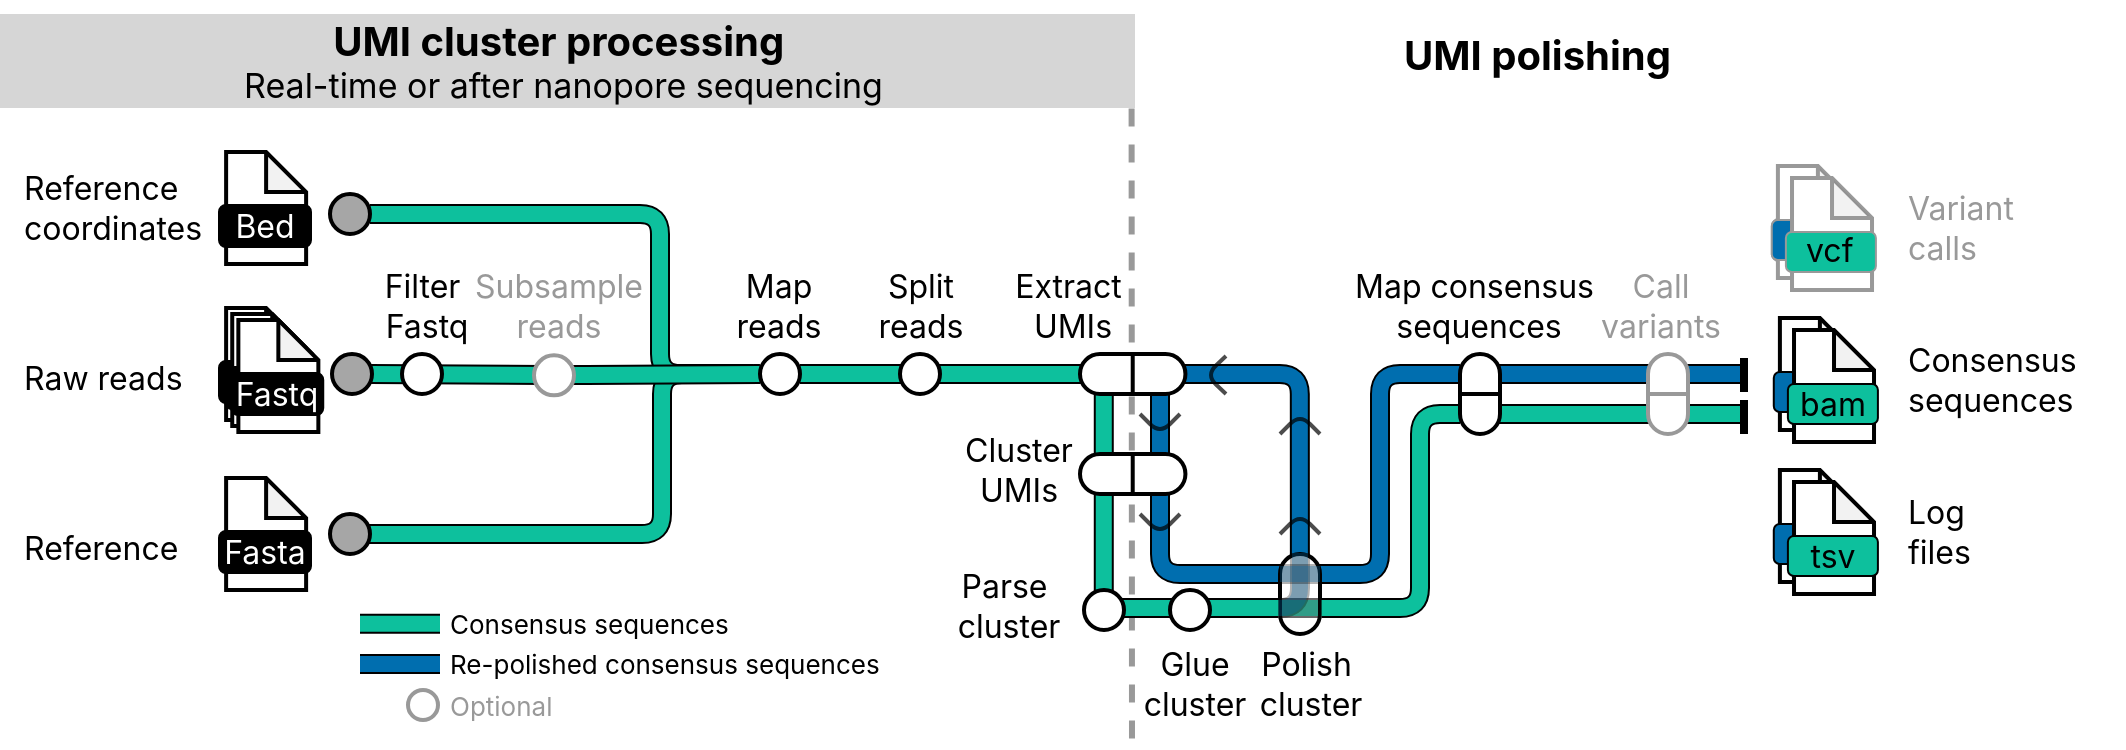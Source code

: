 <mxfile version="28.2.7">
  <diagram name="Seite-1" id="3bF9rq2xx_g0gthPHJ9G">
    <mxGraphModel dx="1100" dy="527" grid="1" gridSize="10" guides="1" tooltips="1" connect="1" arrows="1" fold="1" page="1" pageScale="1" pageWidth="1169" pageHeight="827" math="0" shadow="0">
      <root>
        <mxCell id="0" />
        <mxCell id="1" parent="0" />
        <mxCell id="n7PtKCFFsoCD1RpOH3wQ-1" value="" style="group;fontStyle=0;rounded=0;" parent="1" vertex="1" connectable="0">
          <mxGeometry x="70" y="147.5" width="567.5" height="52.5" as="geometry" />
        </mxCell>
        <mxCell id="Rd3KW8EyjoE05cJ4AEKy-13" value="" style="rounded=1;whiteSpace=wrap;html=1;fillColor=#999999;strokeColor=none;opacity=40;fontStyle=0;arcSize=0;" parent="n7PtKCFFsoCD1RpOH3wQ-1" vertex="1">
          <mxGeometry y="2.5" width="567.5" height="47" as="geometry" />
        </mxCell>
        <mxCell id="2pm-f7Pg-tqy8rKEGzNo-13" value="" style="endArrow=none;dashed=1;html=1;strokeWidth=3;rounded=1;strokeColor=#999999;exitX=0.997;exitY=1.005;exitDx=0;exitDy=0;entryX=0;entryY=0;entryDx=0;entryDy=0;curved=0;fontStyle=0;exitPerimeter=0;" parent="1" source="Rd3KW8EyjoE05cJ4AEKy-13" edge="1">
          <mxGeometry width="50" height="50" relative="1" as="geometry">
            <mxPoint x="636" y="150" as="sourcePoint" />
            <mxPoint x="636" y="514" as="targetPoint" />
          </mxGeometry>
        </mxCell>
        <mxCell id="n7PtKCFFsoCD1RpOH3wQ-37" value="" style="shape=filledEdge;curved=0;rounded=1;fixDash=1;endArrow=none;strokeWidth=10;fillColor=#0DC09D;edgeStyle=orthogonalEdgeStyle;html=1;jumpSize=6;entryX=0;entryY=0.5;entryDx=0;entryDy=0;fontStyle=0;exitX=0.925;exitY=0.499;exitDx=0;exitDy=0;exitPerimeter=0;" parent="1" source="Sd8h4VzTOoxkD8U8rxWp-44" edge="1">
          <mxGeometry width="60" height="40" relative="1" as="geometry">
            <mxPoint x="255.5" y="410.004" as="sourcePoint" />
            <mxPoint x="446.5" y="330.004" as="targetPoint" />
            <Array as="points">
              <mxPoint x="401" y="410" />
              <mxPoint x="401" y="330" />
            </Array>
          </mxGeometry>
        </mxCell>
        <mxCell id="tICcSIBkglp0ECDKhNff-28" value="" style="shape=filledEdge;curved=0;rounded=1;fixDash=1;endArrow=none;strokeWidth=10;fillColor=#0DC09D;edgeStyle=orthogonalEdgeStyle;html=1;strokeColor=default;align=center;verticalAlign=middle;fontFamily=Helvetica;fontSize=11;fontColor=default;labelBackgroundColor=default;jumpSize=6;fontStyle=0;" parent="1" edge="1">
          <mxGeometry width="60" height="40" relative="1" as="geometry">
            <mxPoint x="892" y="350" as="sourcePoint" />
            <mxPoint x="942" y="350" as="targetPoint" />
          </mxGeometry>
        </mxCell>
        <mxCell id="2pm-f7Pg-tqy8rKEGzNo-18" value="" style="shape=filledEdge;curved=0;rounded=1;fixDash=1;endArrow=none;strokeWidth=10;fillColor=#0DC09D;edgeStyle=orthogonalEdgeStyle;html=1;strokeColor=default;align=center;verticalAlign=middle;fontFamily=Helvetica;fontSize=11;fontColor=default;labelBackgroundColor=default;jumpSize=6;fontStyle=0;" parent="1" edge="1">
          <mxGeometry width="60" height="40" relative="1" as="geometry">
            <mxPoint x="802" y="350" as="sourcePoint" />
            <mxPoint x="897" y="350" as="targetPoint" />
          </mxGeometry>
        </mxCell>
        <mxCell id="Rd3KW8EyjoE05cJ4AEKy-6" value="" style="shape=filledEdge;curved=0;rounded=1;fixDash=1;endArrow=none;strokeWidth=10;fillColor=#006eaf;edgeStyle=orthogonalEdgeStyle;html=1;strokeColor=default;align=center;verticalAlign=middle;fontFamily=Helvetica;fontSize=11;fontColor=default;labelBackgroundColor=default;jumpSize=6;fontStyle=0;" parent="1" edge="1">
          <mxGeometry width="60" height="40" relative="1" as="geometry">
            <mxPoint x="892" y="330" as="sourcePoint" />
            <mxPoint x="942" y="330" as="targetPoint" />
          </mxGeometry>
        </mxCell>
        <mxCell id="Rd3KW8EyjoE05cJ4AEKy-7" value="" style="shape=filledEdge;curved=0;rounded=1;fixDash=1;endArrow=none;strokeWidth=10;fillColor=#006eaf;edgeStyle=orthogonalEdgeStyle;html=1;strokeColor=default;align=center;verticalAlign=middle;fontFamily=Helvetica;fontSize=11;fontColor=default;labelBackgroundColor=default;jumpSize=6;fontStyle=0;" parent="1" edge="1">
          <mxGeometry width="60" height="40" relative="1" as="geometry">
            <mxPoint x="802" y="330" as="sourcePoint" />
            <mxPoint x="897" y="330" as="targetPoint" />
            <Array as="points">
              <mxPoint x="852" y="330" />
              <mxPoint x="852" y="330" />
            </Array>
          </mxGeometry>
        </mxCell>
        <mxCell id="Sd8h4VzTOoxkD8U8rxWp-176" value="" style="endArrow=none;html=1;rounded=1;strokeWidth=4;fontFamily=Inter;fontStyle=0;" parent="1" edge="1">
          <mxGeometry width="50" height="50" relative="1" as="geometry">
            <mxPoint x="942" y="322" as="sourcePoint" />
            <mxPoint x="942" y="339" as="targetPoint" />
          </mxGeometry>
        </mxCell>
        <mxCell id="tICcSIBkglp0ECDKhNff-22" value="" style="shape=filledEdge;curved=0;rounded=1;fixDash=1;endArrow=none;strokeWidth=10;fillColor=#006eaf;edgeStyle=orthogonalEdgeStyle;html=1;strokeColor=default;align=center;verticalAlign=middle;fontFamily=Helvetica;fontSize=11;fontColor=default;labelBackgroundColor=default;jumpSize=6;exitX=0.497;exitY=0.041;exitDx=0;exitDy=0;exitPerimeter=0;fontStyle=0;" parent="1" source="Sd8h4VzTOoxkD8U8rxWp-162" edge="1">
          <mxGeometry width="60" height="40" relative="1" as="geometry">
            <mxPoint x="660" y="440" as="sourcePoint" />
            <mxPoint x="660" y="330" as="targetPoint" />
            <Array as="points">
              <mxPoint x="720" y="330" />
            </Array>
          </mxGeometry>
        </mxCell>
        <mxCell id="tICcSIBkglp0ECDKhNff-26" value="" style="shape=filledEdge;curved=0;rounded=1;fixDash=1;endArrow=none;strokeWidth=10;fillColor=#006eaf;edgeStyle=orthogonalEdgeStyle;html=1;strokeColor=default;align=center;verticalAlign=middle;fontFamily=Helvetica;fontSize=11;fontColor=default;labelBackgroundColor=default;jumpSize=6;fontStyle=0;" parent="1" source="2pm-f7Pg-tqy8rKEGzNo-8" target="Sd8h4VzTOoxkD8U8rxWp-91" edge="1">
          <mxGeometry width="60" height="40" relative="1" as="geometry">
            <mxPoint x="660" y="390.0" as="sourcePoint" />
            <mxPoint x="800" y="375.0" as="targetPoint" />
            <Array as="points">
              <mxPoint x="650" y="430" />
              <mxPoint x="760" y="430" />
              <mxPoint x="760" y="330" />
            </Array>
          </mxGeometry>
        </mxCell>
        <mxCell id="Sd8h4VzTOoxkD8U8rxWp-162" value="" style="rounded=1;whiteSpace=wrap;html=1;strokeWidth=2;arcSize=50;fontFamily=Inter;fontStyle=0;fillColor=default;" parent="1" vertex="1">
          <mxGeometry x="710" y="420" width="20" height="40" as="geometry" />
        </mxCell>
        <mxCell id="Rd3KW8EyjoE05cJ4AEKy-3" value="" style="shape=filledEdge;curved=0;rounded=1;fixDash=1;endArrow=none;strokeWidth=10;fillColor=#0DC09D;edgeStyle=orthogonalEdgeStyle;html=1;strokeColor=default;align=center;verticalAlign=middle;fontFamily=Helvetica;fontSize=11;fontColor=default;labelBackgroundColor=default;jumpSize=6;opacity=60;fontStyle=0;" parent="1" edge="1">
          <mxGeometry width="60" height="40" relative="1" as="geometry">
            <mxPoint x="711" y="447" as="sourcePoint" />
            <mxPoint x="729" y="447" as="targetPoint" />
          </mxGeometry>
        </mxCell>
        <mxCell id="Rd3KW8EyjoE05cJ4AEKy-2" value="" style="shape=filledEdge;curved=0;rounded=1;fixDash=1;endArrow=none;strokeWidth=10;fillColor=#006eaf;edgeStyle=orthogonalEdgeStyle;html=1;strokeColor=default;align=center;verticalAlign=middle;fontFamily=Helvetica;fontSize=11;fontColor=default;labelBackgroundColor=default;jumpSize=6;entryX=0.499;entryY=-0.013;entryDx=0;entryDy=0;entryPerimeter=0;opacity=30;fontStyle=0;" parent="1" target="Sd8h4VzTOoxkD8U8rxWp-162" edge="1">
          <mxGeometry width="60" height="40" relative="1" as="geometry">
            <mxPoint x="700" y="447" as="sourcePoint" />
            <mxPoint x="804" y="446.92" as="targetPoint" />
            <Array as="points">
              <mxPoint x="720" y="447" />
            </Array>
          </mxGeometry>
        </mxCell>
        <mxCell id="tICcSIBkglp0ECDKhNff-27" value="" style="shape=filledEdge;curved=0;rounded=1;fixDash=1;endArrow=none;strokeWidth=10;fillColor=#0DC09D;edgeStyle=orthogonalEdgeStyle;html=1;strokeColor=default;align=center;verticalAlign=middle;fontFamily=Helvetica;fontSize=11;fontColor=default;labelBackgroundColor=default;jumpSize=6;fontStyle=0;" parent="1" target="Sd8h4VzTOoxkD8U8rxWp-91" edge="1">
          <mxGeometry width="60" height="40" relative="1" as="geometry">
            <mxPoint x="730.8" y="447" as="sourcePoint" />
            <mxPoint x="804" y="392" as="targetPoint" />
            <Array as="points">
              <mxPoint x="780" y="447" />
              <mxPoint x="780" y="350" />
            </Array>
          </mxGeometry>
        </mxCell>
        <mxCell id="LTPmQV1cexDtrz1gQbqc-245" value="" style="shape=filledEdge;curved=0;rounded=1;fixDash=1;endArrow=none;strokeWidth=10;fillColor=#0DC09D;edgeStyle=orthogonalEdgeStyle;html=1;strokeColor=default;align=center;verticalAlign=middle;fontFamily=Helvetica;fontSize=11;fontColor=default;labelBackgroundColor=default;jumpSize=6;fontStyle=0;" parent="1" edge="1">
          <mxGeometry width="60" height="40" relative="1" as="geometry">
            <mxPoint x="619" y="447" as="sourcePoint" />
            <mxPoint x="709.2" y="447" as="targetPoint" />
          </mxGeometry>
        </mxCell>
        <mxCell id="LTPmQV1cexDtrz1gQbqc-231" value="" style="shape=filledEdge;curved=0;rounded=1;fixDash=1;endArrow=none;strokeWidth=10;fillColor=#0DC09D;edgeStyle=orthogonalEdgeStyle;html=1;jumpSize=6;entryX=0;entryY=0.5;entryDx=0;entryDy=0;fontStyle=0;" parent="1" source="Sd8h4VzTOoxkD8U8rxWp-42" edge="1">
          <mxGeometry width="60" height="40" relative="1" as="geometry">
            <mxPoint x="255.0" y="240.0" as="sourcePoint" />
            <mxPoint x="446.0" y="330.0" as="targetPoint" />
            <Array as="points">
              <mxPoint x="400" y="250" />
              <mxPoint x="400" y="330" />
            </Array>
          </mxGeometry>
        </mxCell>
        <mxCell id="2pm-f7Pg-tqy8rKEGzNo-11" value="" style="shape=filledEdge;curved=0;rounded=1;fixDash=1;endArrow=none;strokeWidth=10;fillColor=#0DC09D;edgeStyle=orthogonalEdgeStyle;html=1;strokeColor=default;align=center;verticalAlign=middle;fontFamily=Helvetica;fontSize=11;fontColor=default;labelBackgroundColor=default;jumpSize=6;fontStyle=0;" parent="1" edge="1">
          <mxGeometry width="60" height="40" relative="1" as="geometry">
            <mxPoint x="621.89" y="440" as="sourcePoint" />
            <mxPoint x="621.89" y="390" as="targetPoint" />
          </mxGeometry>
        </mxCell>
        <mxCell id="tICcSIBkglp0ECDKhNff-14" value="" style="shape=filledEdge;curved=0;rounded=1;fixDash=1;endArrow=none;strokeWidth=10;fillColor=#0DC09D;edgeStyle=orthogonalEdgeStyle;html=1;strokeColor=default;align=center;verticalAlign=middle;fontFamily=Helvetica;fontSize=11;fontColor=default;labelBackgroundColor=default;jumpSize=6;exitX=1;exitY=0.5;exitDx=0;exitDy=0;fontStyle=0;" parent="1" source="Sd8h4VzTOoxkD8U8rxWp-32" edge="1">
          <mxGeometry width="60" height="40" relative="1" as="geometry">
            <mxPoint x="540" y="330" as="sourcePoint" />
            <mxPoint x="640" y="330" as="targetPoint" />
          </mxGeometry>
        </mxCell>
        <mxCell id="tICcSIBkglp0ECDKhNff-19" value="" style="shape=filledEdge;curved=0;rounded=1;fixDash=1;endArrow=none;strokeWidth=10;fillColor=#0DC09D;edgeStyle=orthogonalEdgeStyle;html=1;strokeColor=default;align=center;verticalAlign=middle;fontFamily=Helvetica;fontSize=11;fontColor=default;labelBackgroundColor=default;jumpSize=6;fontStyle=0;" parent="1" edge="1">
          <mxGeometry width="60" height="40" relative="1" as="geometry">
            <mxPoint x="621.89" y="380" as="sourcePoint" />
            <mxPoint x="621.89" y="330" as="targetPoint" />
          </mxGeometry>
        </mxCell>
        <mxCell id="tICcSIBkglp0ECDKhNff-23" value="" style="shape=filledEdge;curved=0;rounded=1;fixDash=1;endArrow=none;strokeWidth=10;fillColor=#006eaf;edgeStyle=orthogonalEdgeStyle;html=1;strokeColor=default;align=center;verticalAlign=middle;fontFamily=Helvetica;fontSize=11;fontColor=default;labelBackgroundColor=default;jumpSize=6;fontStyle=0;" parent="1" edge="1">
          <mxGeometry width="60" height="40" relative="1" as="geometry">
            <mxPoint x="650" y="380" as="sourcePoint" />
            <mxPoint x="650" y="330" as="targetPoint" />
          </mxGeometry>
        </mxCell>
        <mxCell id="Sd8h4VzTOoxkD8U8rxWp-30" value="Filter&amp;nbsp;&lt;div style=&quot;font-size: 16px;&quot;&gt;Fastq&lt;/div&gt;" style="text;html=1;align=center;verticalAlign=middle;resizable=0;points=[];autosize=1;strokeColor=none;fillColor=none;fontSize=16;fontFamily=Inter;fontStyle=0;rounded=1;" parent="1" vertex="1">
          <mxGeometry x="248" y="270.68" width="70" height="50" as="geometry" />
        </mxCell>
        <mxCell id="2pm-f7Pg-tqy8rKEGzNo-17" value="" style="shape=filledEdge;curved=0;rounded=1;fixDash=1;endArrow=none;strokeWidth=10;fillColor=#006eaf;edgeStyle=orthogonalEdgeStyle;html=1;strokeColor=default;align=center;verticalAlign=middle;fontFamily=Helvetica;fontSize=11;fontColor=default;labelBackgroundColor=default;jumpSize=6;opacity=30;fontStyle=0;" parent="1" edge="1">
          <mxGeometry width="60" height="40" relative="1" as="geometry">
            <mxPoint x="710" y="430" as="sourcePoint" />
            <mxPoint x="730" y="430" as="targetPoint" />
            <Array as="points">
              <mxPoint x="721" y="430" />
              <mxPoint x="721" y="430" />
            </Array>
          </mxGeometry>
        </mxCell>
        <mxCell id="Sd8h4VzTOoxkD8U8rxWp-34" value="Map&lt;div style=&quot;font-size: 16px;&quot;&gt;reads&lt;/div&gt;" style="text;html=1;align=center;verticalAlign=middle;resizable=0;points=[];autosize=1;strokeColor=none;fillColor=none;fontSize=16;fontFamily=Inter;fontStyle=0;rounded=1;" parent="1" vertex="1">
          <mxGeometry x="424" y="270.68" width="70" height="50" as="geometry" />
        </mxCell>
        <mxCell id="Sd8h4VzTOoxkD8U8rxWp-51" value="Split&lt;div style=&quot;font-size: 16px;&quot;&gt;reads&lt;/div&gt;" style="text;html=1;align=center;verticalAlign=middle;resizable=0;points=[];autosize=1;strokeColor=none;fillColor=none;fontSize=16;fontFamily=Inter;fontStyle=0;rounded=1;" parent="1" vertex="1">
          <mxGeometry x="495" y="270.68" width="70" height="50" as="geometry" />
        </mxCell>
        <mxCell id="Sd8h4VzTOoxkD8U8rxWp-56" value="Extract&amp;nbsp;&lt;div style=&quot;font-size: 16px;&quot;&gt;UMIs&lt;/div&gt;" style="text;html=1;align=center;verticalAlign=middle;resizable=0;points=[];autosize=1;strokeColor=none;fillColor=none;fontSize=16;fontFamily=Inter;fontStyle=0;rounded=1;" parent="1" vertex="1">
          <mxGeometry x="566" y="270.68" width="80" height="50" as="geometry" />
        </mxCell>
        <mxCell id="Sd8h4VzTOoxkD8U8rxWp-57" value="Cluster&lt;br&gt;UMIs" style="text;html=1;align=center;verticalAlign=middle;resizable=0;points=[];autosize=1;strokeColor=none;fillColor=none;fontSize=16;fontFamily=Inter;fontStyle=0;rounded=1;" parent="1" vertex="1">
          <mxGeometry x="538.72" y="353" width="80" height="50" as="geometry" />
        </mxCell>
        <mxCell id="Sd8h4VzTOoxkD8U8rxWp-62" value="&lt;div&gt;Parse&amp;nbsp;&lt;/div&gt;&lt;div&gt;&lt;span style=&quot;background-color: initial;&quot;&gt;cluster&lt;/span&gt;&lt;/div&gt;" style="text;html=1;align=center;verticalAlign=middle;resizable=0;points=[];autosize=1;strokeColor=none;fillColor=none;fontSize=16;fontFamily=Inter;fontStyle=0;rounded=1;" parent="1" vertex="1">
          <mxGeometry x="538.72" y="421" width="70" height="50" as="geometry" />
        </mxCell>
        <mxCell id="Sd8h4VzTOoxkD8U8rxWp-66" value="Polish&amp;nbsp;&lt;div&gt;&lt;span style=&quot;background-color: initial;&quot;&gt;cluster&lt;/span&gt;&lt;/div&gt;" style="text;html=1;align=center;verticalAlign=middle;resizable=0;points=[];autosize=1;strokeColor=none;fillColor=none;fontSize=16;fontFamily=Inter;fontStyle=0;rounded=1;" parent="1" vertex="1">
          <mxGeometry x="690.0" y="460" width="70" height="50" as="geometry" />
        </mxCell>
        <mxCell id="Sd8h4VzTOoxkD8U8rxWp-157" value="" style="endArrow=none;html=1;rounded=1;strokeWidth=7;exitX=0.908;exitY=0.503;exitDx=0;exitDy=0;entryX=0.897;entryY=0.35;entryDx=0;entryDy=0;strokeColor=#006EAF;exitPerimeter=0;entryPerimeter=0;fillColor=#1ba1e2;fontFamily=Inter;fontStyle=0;" parent="1" target="Sd8h4VzTOoxkD8U8rxWp-156" edge="1">
          <mxGeometry width="50" height="50" relative="1" as="geometry">
            <mxPoint x="640.88" y="330.06" as="sourcePoint" />
            <mxPoint x="641" y="447" as="targetPoint" />
            <Array as="points" />
          </mxGeometry>
        </mxCell>
        <mxCell id="Sd8h4VzTOoxkD8U8rxWp-156" value="" style="rounded=1;whiteSpace=wrap;html=1;strokeWidth=2;arcSize=50;direction=south;fontFamily=Inter;fontStyle=0;" parent="1" vertex="1">
          <mxGeometry x="610" y="320" width="52.72" height="20" as="geometry" />
        </mxCell>
        <mxCell id="Sd8h4VzTOoxkD8U8rxWp-44" value="" style="ellipse;whiteSpace=wrap;html=1;aspect=fixed;rounded=1;rotation=0;strokeWidth=2;fillColor=#a6a6a6;fontFamily=Inter;fontStyle=0;" parent="1" vertex="1">
          <mxGeometry x="235" y="400" width="20" height="20" as="geometry" />
        </mxCell>
        <mxCell id="Sd8h4VzTOoxkD8U8rxWp-49" value="" style="ellipse;whiteSpace=wrap;html=1;aspect=fixed;rounded=1;rotation=0;strokeWidth=2;fontFamily=Inter;fontStyle=0;" parent="1" vertex="1">
          <mxGeometry x="520" y="320" width="20" height="20" as="geometry" />
        </mxCell>
        <mxCell id="Sd8h4VzTOoxkD8U8rxWp-42" value="" style="ellipse;whiteSpace=wrap;html=1;aspect=fixed;rounded=1;rotation=0;strokeWidth=2;fillColor=#a6a6a6;fontFamily=Inter;fontStyle=0;" parent="1" vertex="1">
          <mxGeometry x="235" y="240" width="20" height="20" as="geometry" />
        </mxCell>
        <mxCell id="2pm-f7Pg-tqy8rKEGzNo-8" value="" style="rounded=1;whiteSpace=wrap;html=1;strokeWidth=2;arcSize=50;direction=south;fontFamily=Inter;fontStyle=0;" parent="1" vertex="1">
          <mxGeometry x="610" y="370" width="52.72" height="20" as="geometry" />
        </mxCell>
        <mxCell id="2pm-f7Pg-tqy8rKEGzNo-5" value="" style="shape=filledEdge;curved=0;rounded=1;fixDash=1;endArrow=none;strokeWidth=10;fillColor=#0DC09D;edgeStyle=orthogonalEdgeStyle;html=1;strokeColor=default;align=center;verticalAlign=middle;fontFamily=Helvetica;fontSize=11;fontColor=default;labelBackgroundColor=default;jumpSize=6;fontStyle=0;entryX=0;entryY=0.5;entryDx=0;entryDy=0;" parent="1" target="Sd8h4VzTOoxkD8U8rxWp-32" edge="1">
          <mxGeometry width="60" height="40" relative="1" as="geometry">
            <mxPoint x="255" y="330" as="sourcePoint" />
            <mxPoint x="440" y="330" as="targetPoint" />
            <Array as="points" />
          </mxGeometry>
        </mxCell>
        <mxCell id="2pm-f7Pg-tqy8rKEGzNo-4" value="" style="ellipse;whiteSpace=wrap;html=1;aspect=fixed;rounded=1;rotation=0;strokeWidth=2;fontFamily=Inter;fontStyle=0;" parent="1" vertex="1">
          <mxGeometry x="271" y="320" width="20" height="20" as="geometry" />
        </mxCell>
        <mxCell id="Sd8h4VzTOoxkD8U8rxWp-43" value="" style="ellipse;whiteSpace=wrap;html=1;aspect=fixed;rounded=1;rotation=0;strokeWidth=2;fillColor=#a6a6a6;fontFamily=Inter;fontStyle=0;" parent="1" vertex="1">
          <mxGeometry x="236" y="320" width="20" height="20" as="geometry" />
        </mxCell>
        <mxCell id="rniML0AsOK32o4K8q4Zo-3" value="&lt;div&gt;&lt;span style=&quot;background-color: initial;&quot;&gt;Glue&lt;/span&gt;&lt;/div&gt;&lt;div&gt;&lt;span style=&quot;background-color: initial;&quot;&gt;cluster&lt;/span&gt;&lt;br&gt;&lt;/div&gt;" style="text;html=1;align=center;verticalAlign=middle;resizable=0;points=[];autosize=1;strokeColor=none;fillColor=none;fontSize=16;fontFamily=Inter;fontStyle=0;rounded=1;" parent="1" vertex="1">
          <mxGeometry x="632" y="460" width="70" height="50" as="geometry" />
        </mxCell>
        <mxCell id="X1Z49NmpIJZOCan_wDhX-5" value="" style="endArrow=none;html=1;rounded=1;strokeWidth=2;strokeColor=#000000;opacity=70;fontStyle=0;" parent="1" edge="1">
          <mxGeometry width="50" height="50" relative="1" as="geometry">
            <mxPoint x="710" y="410" as="sourcePoint" />
            <mxPoint x="730" y="410" as="targetPoint" />
            <Array as="points">
              <mxPoint x="720" y="400" />
            </Array>
          </mxGeometry>
        </mxCell>
        <mxCell id="X1Z49NmpIJZOCan_wDhX-6" value="" style="endArrow=none;html=1;rounded=1;strokeWidth=2;strokeColor=#000000;opacity=70;fontStyle=0;" parent="1" edge="1">
          <mxGeometry width="50" height="50" relative="1" as="geometry">
            <mxPoint x="710" y="360" as="sourcePoint" />
            <mxPoint x="730" y="360" as="targetPoint" />
            <Array as="points">
              <mxPoint x="720" y="350" />
            </Array>
          </mxGeometry>
        </mxCell>
        <mxCell id="X1Z49NmpIJZOCan_wDhX-7" value="" style="endArrow=none;html=1;rounded=1;strokeWidth=2;strokeColor=#000000;opacity=70;fontStyle=0;" parent="1" edge="1">
          <mxGeometry width="50" height="50" relative="1" as="geometry">
            <mxPoint x="683" y="321" as="sourcePoint" />
            <mxPoint x="683" y="340" as="targetPoint" />
            <Array as="points">
              <mxPoint x="673" y="330.54" />
            </Array>
          </mxGeometry>
        </mxCell>
        <mxCell id="LTPmQV1cexDtrz1gQbqc-242" value="" style="endArrow=none;html=1;rounded=1;strokeWidth=2;strokeColor=#000000;opacity=70;fontStyle=0;" parent="1" edge="1">
          <mxGeometry width="50" height="50" relative="1" as="geometry">
            <mxPoint x="640" y="350" as="sourcePoint" />
            <mxPoint x="660" y="350" as="targetPoint" />
            <Array as="points">
              <mxPoint x="650" y="360" />
            </Array>
          </mxGeometry>
        </mxCell>
        <mxCell id="LTPmQV1cexDtrz1gQbqc-243" value="" style="endArrow=none;html=1;rounded=1;strokeWidth=2;strokeColor=#000000;opacity=70;fontStyle=0;" parent="1" edge="1">
          <mxGeometry width="50" height="50" relative="1" as="geometry">
            <mxPoint x="640" y="400" as="sourcePoint" />
            <mxPoint x="660" y="400" as="targetPoint" />
            <Array as="points">
              <mxPoint x="650" y="410" />
            </Array>
          </mxGeometry>
        </mxCell>
        <mxCell id="LTPmQV1cexDtrz1gQbqc-248" value="&lt;b style=&quot;font-size: 20px;&quot;&gt;UMI polishing&lt;/b&gt;" style="text;html=1;align=left;verticalAlign=middle;resizable=0;points=[];autosize=1;strokeColor=none;fillColor=none;fontSize=18;fontFamily=Inter;fontStyle=0;rounded=1;" parent="1" vertex="1">
          <mxGeometry x="770" y="150" width="160" height="40" as="geometry" />
        </mxCell>
        <mxCell id="Sd8h4VzTOoxkD8U8rxWp-24" value="Subsample&lt;br style=&quot;font-size: 16px;&quot;&gt;reads" style="text;html=1;align=center;verticalAlign=middle;resizable=0;points=[];autosize=1;strokeColor=none;fillColor=none;fontSize=16;fontColor=#999999;fontFamily=Inter;fontStyle=0;spacing=2;rounded=1;" parent="1" vertex="1">
          <mxGeometry x="294" y="270.68" width="110" height="50" as="geometry" />
        </mxCell>
        <mxCell id="Sd8h4VzTOoxkD8U8rxWp-23" value="" style="ellipse;whiteSpace=wrap;html=1;aspect=fixed;rounded=1;rotation=0;strokeWidth=2;strokeColor=#999999;fontColor=#000000;fontFamily=Inter;fontStyle=0;" parent="1" vertex="1">
          <mxGeometry x="337" y="320.68" width="20" height="20" as="geometry" />
        </mxCell>
        <mxCell id="Sd8h4VzTOoxkD8U8rxWp-61" value="" style="ellipse;whiteSpace=wrap;html=1;aspect=fixed;rounded=1;rotation=0;strokeWidth=2;fontFamily=Inter;fontStyle=0;" parent="1" vertex="1">
          <mxGeometry x="612" y="438" width="20" height="20" as="geometry" />
        </mxCell>
        <mxCell id="rniML0AsOK32o4K8q4Zo-2" value="" style="ellipse;whiteSpace=wrap;html=1;aspect=fixed;rounded=1;rotation=0;strokeWidth=2;fontFamily=Inter;fontStyle=0;" parent="1" vertex="1">
          <mxGeometry x="655" y="438" width="20" height="20" as="geometry" />
        </mxCell>
        <mxCell id="Rd3KW8EyjoE05cJ4AEKy-8" value="" style="group;fontStyle=0;rounded=1;" parent="1" vertex="1" connectable="0">
          <mxGeometry x="220.0" y="440" width="362.72" height="50" as="geometry" />
        </mxCell>
        <mxCell id="Rd3KW8EyjoE05cJ4AEKy-9" value="" style="shape=filledEdge;curved=0;rounded=1;fixDash=1;endArrow=none;strokeWidth=10;fillColor=#0DC09D;edgeStyle=orthogonalEdgeStyle;html=1;strokeColor=default;align=center;verticalAlign=middle;fontFamily=Helvetica;fontSize=11;fontColor=default;labelBackgroundColor=default;jumpSize=6;fontStyle=0;" parent="Rd3KW8EyjoE05cJ4AEKy-8" edge="1">
          <mxGeometry width="60" height="40" relative="1" as="geometry">
            <mxPoint x="30" y="14.82" as="sourcePoint" />
            <mxPoint x="70" y="14.82" as="targetPoint" />
          </mxGeometry>
        </mxCell>
        <mxCell id="Rd3KW8EyjoE05cJ4AEKy-10" value="" style="shape=filledEdge;curved=0;rounded=1;fixDash=1;endArrow=none;strokeWidth=10;fillColor=#006eaf;edgeStyle=orthogonalEdgeStyle;html=1;strokeColor=default;align=center;verticalAlign=middle;fontFamily=Helvetica;fontSize=11;fontColor=default;labelBackgroundColor=default;jumpSize=6;fontStyle=0;" parent="Rd3KW8EyjoE05cJ4AEKy-8" edge="1">
          <mxGeometry width="60" height="40" relative="1" as="geometry">
            <mxPoint x="30" y="35" as="sourcePoint" />
            <mxPoint x="70" y="35" as="targetPoint" />
          </mxGeometry>
        </mxCell>
        <mxCell id="Rd3KW8EyjoE05cJ4AEKy-11" value="Consensus sequences" style="text;html=1;align=left;verticalAlign=middle;resizable=0;points=[];autosize=1;strokeColor=none;fillColor=none;fontSize=13;fontFamily=Inter;fontStyle=0;rounded=1;" parent="Rd3KW8EyjoE05cJ4AEKy-8" vertex="1">
          <mxGeometry x="72.72" width="160" height="30" as="geometry" />
        </mxCell>
        <mxCell id="Rd3KW8EyjoE05cJ4AEKy-12" value="Re-polished&amp;nbsp;&lt;span style=&quot;background-color: initial; font-size: 13px;&quot;&gt;consensus sequences&lt;/span&gt;" style="text;html=1;align=left;verticalAlign=middle;resizable=0;points=[];autosize=1;strokeColor=none;fillColor=none;fontSize=13;fontFamily=Inter;fontStyle=0;rounded=1;" parent="Rd3KW8EyjoE05cJ4AEKy-8" vertex="1">
          <mxGeometry x="72.72" y="20" width="240" height="30" as="geometry" />
        </mxCell>
        <mxCell id="Rd3KW8EyjoE05cJ4AEKy-14" value="" style="ellipse;whiteSpace=wrap;html=1;aspect=fixed;rounded=1;rotation=0;strokeWidth=2;strokeColor=#999999;fontColor=#000000;fontFamily=Inter;fontStyle=0;" parent="1" vertex="1">
          <mxGeometry x="274" y="488" width="15" height="15" as="geometry" />
        </mxCell>
        <mxCell id="Rd3KW8EyjoE05cJ4AEKy-16" value="&lt;font color=&quot;#999999&quot;&gt;Optional&lt;/font&gt;" style="text;html=1;align=left;verticalAlign=middle;resizable=0;points=[];autosize=1;strokeColor=none;fillColor=none;fontSize=13;fontFamily=Inter;fontStyle=0;rounded=1;" parent="1" vertex="1">
          <mxGeometry x="292.72" y="481" width="70" height="30" as="geometry" />
        </mxCell>
        <mxCell id="LTPmQV1cexDtrz1gQbqc-249" value="&lt;div style=&quot;text-align: center;&quot;&gt;&lt;b style=&quot;background-color: initial; font-size: 20px;&quot;&gt;UMI cluster processing&amp;nbsp;&lt;/b&gt;&lt;/div&gt;&lt;font style=&quot;font-size: 17px;&quot;&gt;&lt;div style=&quot;text-align: center;&quot;&gt;&lt;span style=&quot;background-color: initial;&quot;&gt;Real-time or after&amp;nbsp;&lt;/span&gt;&lt;span style=&quot;background-color: initial;&quot;&gt;nanopore sequencing&lt;/span&gt;&lt;/div&gt;&lt;/font&gt;" style="text;html=1;align=left;verticalAlign=middle;resizable=0;points=[];autosize=1;strokeColor=none;fillColor=none;fontSize=18;fontFamily=Inter;fontStyle=0;rounded=1;" parent="1" vertex="1">
          <mxGeometry x="190.246" y="143.75" width="340" height="60" as="geometry" />
        </mxCell>
        <mxCell id="Sd8h4VzTOoxkD8U8rxWp-84" value="Map&amp;nbsp;&lt;span style=&quot;background-color: initial;&quot;&gt;consensus&amp;nbsp;&lt;br&gt;&lt;/span&gt;&lt;span style=&quot;background-color: initial;&quot;&gt;sequences&lt;/span&gt;" style="text;html=1;align=center;verticalAlign=middle;resizable=0;points=[];autosize=1;strokeColor=none;fillColor=none;fontSize=16;fontFamily=Inter;fontStyle=0;rounded=1;" parent="1" vertex="1">
          <mxGeometry x="734" y="270.68" width="150" height="50" as="geometry" />
        </mxCell>
        <mxCell id="Sd8h4VzTOoxkD8U8rxWp-91" value="" style="rounded=1;whiteSpace=wrap;html=1;strokeWidth=2;arcSize=50;fontFamily=Inter;fontStyle=0;" parent="1" vertex="1">
          <mxGeometry x="800" y="320" width="20" height="40" as="geometry" />
        </mxCell>
        <mxCell id="Sd8h4VzTOoxkD8U8rxWp-97" value="Call&lt;br&gt;variants" style="text;html=1;align=center;verticalAlign=middle;resizable=0;points=[];autosize=1;strokeColor=none;fillColor=none;fontSize=16;fontColor=#999999;fontFamily=Inter;fontStyle=0;rounded=1;" parent="1" vertex="1">
          <mxGeometry x="860" y="270.68" width="80" height="50" as="geometry" />
        </mxCell>
        <mxCell id="Sd8h4VzTOoxkD8U8rxWp-168" value="" style="endArrow=none;html=1;rounded=1;strokeWidth=4;fontFamily=Inter;fontStyle=0;" parent="1" edge="1">
          <mxGeometry width="50" height="50" relative="1" as="geometry">
            <mxPoint x="942" y="343" as="sourcePoint" />
            <mxPoint x="942" y="360" as="targetPoint" />
          </mxGeometry>
        </mxCell>
        <mxCell id="X1Z49NmpIJZOCan_wDhX-2" value="" style="endArrow=none;html=1;rounded=1;strokeWidth=2;fontStyle=0;" parent="1" edge="1">
          <mxGeometry width="50" height="50" relative="1" as="geometry">
            <mxPoint x="800" y="340" as="sourcePoint" />
            <mxPoint x="820" y="340" as="targetPoint" />
          </mxGeometry>
        </mxCell>
        <mxCell id="LTPmQV1cexDtrz1gQbqc-256" value="" style="rounded=1;whiteSpace=wrap;html=1;strokeWidth=2;arcSize=50;fontFamily=Inter;fontStyle=0;strokeColor=#999999;" parent="1" vertex="1">
          <mxGeometry x="894" y="320" width="20" height="40" as="geometry" />
        </mxCell>
        <mxCell id="LTPmQV1cexDtrz1gQbqc-257" value="" style="endArrow=none;html=1;rounded=1;strokeWidth=2;strokeColor=#999999;fontStyle=0;" parent="1" edge="1">
          <mxGeometry width="50" height="50" relative="1" as="geometry">
            <mxPoint x="894" y="340" as="sourcePoint" />
            <mxPoint x="914" y="340" as="targetPoint" />
          </mxGeometry>
        </mxCell>
        <mxCell id="n7PtKCFFsoCD1RpOH3wQ-31" value="" style="group;rounded=1;" parent="1" vertex="1" connectable="0">
          <mxGeometry x="80" y="219" width="145" height="56" as="geometry" />
        </mxCell>
        <mxCell id="Sd8h4VzTOoxkD8U8rxWp-46" value="Reference&lt;div style=&quot;font-size: 16px;&quot;&gt;coordinates&lt;/div&gt;" style="text;html=1;align=left;verticalAlign=middle;resizable=0;points=[];autosize=1;strokeColor=none;fillColor=none;fontSize=16;fontFamily=Inter;fontStyle=0;container=0;rounded=1;" parent="n7PtKCFFsoCD1RpOH3wQ-31" vertex="1">
          <mxGeometry y="3" width="110" height="50" as="geometry" />
        </mxCell>
        <mxCell id="LTPmQV1cexDtrz1gQbqc-171" value="" style="shape=note;whiteSpace=wrap;html=1;backgroundOutline=1;darkOpacity=0.05;rounded=1;size=20;strokeWidth=2;fontFamily=Inter;fontStyle=0;strokeColor=#000000;container=0;fontSize=16;" parent="n7PtKCFFsoCD1RpOH3wQ-31" vertex="1">
          <mxGeometry x="103.06" width="40" height="56" as="geometry" />
        </mxCell>
        <mxCell id="LTPmQV1cexDtrz1gQbqc-170" value="&lt;font color=&quot;#ffffff&quot; data-font-src=&quot;https://fonts.googleapis.com/css?family=Maven+Pro&quot; style=&quot;font-size: 16px;&quot;&gt;&lt;span style=&quot;font-size: 16px;&quot;&gt;&lt;font style=&quot;font-size: 16px;&quot;&gt;Bed&lt;/font&gt;&lt;/span&gt;&lt;/font&gt;" style="rounded=1;whiteSpace=wrap;html=1;strokeWidth=2;fillColor=#000000;fontFamily=Inter;fontStyle=0;strokeColor=#000000;container=0;fontSize=16;" parent="n7PtKCFFsoCD1RpOH3wQ-31" vertex="1">
          <mxGeometry x="100" y="27" width="45" height="20" as="geometry" />
        </mxCell>
        <mxCell id="n7PtKCFFsoCD1RpOH3wQ-32" value="" style="group;rounded=1;" parent="1" vertex="1" connectable="0">
          <mxGeometry x="80" y="297" width="151.12" height="62" as="geometry" />
        </mxCell>
        <mxCell id="Sd8h4VzTOoxkD8U8rxWp-47" value="Raw reads" style="text;html=1;align=left;verticalAlign=middle;resizable=0;points=[];autosize=1;strokeColor=none;fillColor=none;fontSize=16;fontFamily=Inter;fontStyle=0;container=0;rounded=1;" parent="n7PtKCFFsoCD1RpOH3wQ-32" vertex="1">
          <mxGeometry y="19.5" width="100" height="30" as="geometry" />
        </mxCell>
        <mxCell id="LTPmQV1cexDtrz1gQbqc-180" value="" style="shape=note;whiteSpace=wrap;html=1;backgroundOutline=1;darkOpacity=0.05;rounded=1;size=20;strokeWidth=2;fontFamily=Inter;fontStyle=0;strokeColor=#000000;container=0;fontSize=16;" parent="n7PtKCFFsoCD1RpOH3wQ-32" vertex="1">
          <mxGeometry x="103.06" width="40" height="56" as="geometry" />
        </mxCell>
        <mxCell id="LTPmQV1cexDtrz1gQbqc-181" value="&lt;font color=&quot;#ffffff&quot; data-font-src=&quot;https://fonts.googleapis.com/css?family=Maven+Pro&quot; style=&quot;font-size: 16px;&quot;&gt;&lt;span style=&quot;font-size: 16px;&quot;&gt;&lt;font style=&quot;font-size: 16px;&quot;&gt;Bed&lt;/font&gt;&lt;/span&gt;&lt;/font&gt;" style="rounded=1;whiteSpace=wrap;html=1;strokeWidth=2;fillColor=#000000;fontFamily=Inter;fontStyle=0;strokeColor=#000000;container=0;fontSize=16;" parent="n7PtKCFFsoCD1RpOH3wQ-32" vertex="1">
          <mxGeometry x="100" y="27" width="45" height="20" as="geometry" />
        </mxCell>
        <mxCell id="LTPmQV1cexDtrz1gQbqc-183" value="" style="shape=note;whiteSpace=wrap;html=1;backgroundOutline=1;darkOpacity=0.05;rounded=1;size=20;strokeWidth=2;fontFamily=Inter;fontStyle=0;strokeColor=#000000;container=0;fontSize=16;" parent="n7PtKCFFsoCD1RpOH3wQ-32" vertex="1">
          <mxGeometry x="106.12" y="3" width="40" height="56" as="geometry" />
        </mxCell>
        <mxCell id="LTPmQV1cexDtrz1gQbqc-184" value="&lt;font color=&quot;#ffffff&quot; data-font-src=&quot;https://fonts.googleapis.com/css?family=Maven+Pro&quot; style=&quot;font-size: 16px;&quot;&gt;&lt;span style=&quot;font-size: 16px;&quot;&gt;&lt;font style=&quot;font-size: 16px;&quot;&gt;Bed&lt;/font&gt;&lt;/span&gt;&lt;/font&gt;" style="rounded=1;whiteSpace=wrap;html=1;strokeWidth=2;fillColor=#000000;fontFamily=Inter;fontStyle=0;strokeColor=#000000;container=0;fontSize=16;" parent="n7PtKCFFsoCD1RpOH3wQ-32" vertex="1">
          <mxGeometry x="103.06" y="30" width="45" height="20" as="geometry" />
        </mxCell>
        <mxCell id="LTPmQV1cexDtrz1gQbqc-191" value="" style="shape=note;whiteSpace=wrap;html=1;backgroundOutline=1;darkOpacity=0.05;rounded=1;size=20;strokeWidth=2;fontFamily=Inter;fontStyle=0;strokeColor=#000000;container=0;fontSize=16;" parent="n7PtKCFFsoCD1RpOH3wQ-32" vertex="1">
          <mxGeometry x="109.18" y="6" width="40" height="56" as="geometry" />
        </mxCell>
        <mxCell id="LTPmQV1cexDtrz1gQbqc-192" value="&lt;font color=&quot;#ffffff&quot; data-font-src=&quot;https://fonts.googleapis.com/css?family=Maven+Pro&quot; style=&quot;font-size: 16px;&quot;&gt;&lt;span style=&quot;font-size: 16px;&quot;&gt;&lt;font style=&quot;font-size: 16px;&quot;&gt;Fastq&lt;/font&gt;&lt;/span&gt;&lt;/font&gt;" style="rounded=1;whiteSpace=wrap;html=1;strokeWidth=2;fillColor=#000000;fontFamily=Inter;fontStyle=0;strokeColor=#000000;container=0;fontSize=16;" parent="n7PtKCFFsoCD1RpOH3wQ-32" vertex="1">
          <mxGeometry x="106.12" y="33" width="45" height="20" as="geometry" />
        </mxCell>
        <mxCell id="n7PtKCFFsoCD1RpOH3wQ-33" value="" style="group;rounded=1;" parent="1" vertex="1" connectable="0">
          <mxGeometry x="80" y="382" width="145" height="56" as="geometry" />
        </mxCell>
        <mxCell id="Sd8h4VzTOoxkD8U8rxWp-45" value="Reference" style="text;html=1;align=left;verticalAlign=middle;resizable=0;points=[];autosize=1;strokeColor=none;fillColor=none;fontSize=16;fontFamily=Inter;fontStyle=0;container=0;rounded=1;" parent="n7PtKCFFsoCD1RpOH3wQ-33" vertex="1">
          <mxGeometry y="20" width="100" height="30" as="geometry" />
        </mxCell>
        <mxCell id="LTPmQV1cexDtrz1gQbqc-194" value="" style="shape=note;whiteSpace=wrap;html=1;backgroundOutline=1;darkOpacity=0.05;rounded=1;size=20;strokeWidth=2;fontFamily=Inter;fontStyle=0;strokeColor=#000000;container=0;fontSize=16;" parent="n7PtKCFFsoCD1RpOH3wQ-33" vertex="1">
          <mxGeometry x="103.06" width="40" height="56" as="geometry" />
        </mxCell>
        <mxCell id="LTPmQV1cexDtrz1gQbqc-195" value="&lt;font color=&quot;#ffffff&quot; data-font-src=&quot;https://fonts.googleapis.com/css?family=Maven+Pro&quot; style=&quot;font-size: 16px;&quot;&gt;&lt;span style=&quot;font-size: 16px;&quot;&gt;&lt;font style=&quot;font-size: 16px;&quot;&gt;Fasta&lt;/font&gt;&lt;/span&gt;&lt;/font&gt;" style="rounded=1;whiteSpace=wrap;html=1;strokeWidth=2;fillColor=#000000;fontFamily=Inter;fontStyle=0;strokeColor=#000000;container=0;fontSize=16;" parent="n7PtKCFFsoCD1RpOH3wQ-33" vertex="1">
          <mxGeometry x="100" y="27" width="45" height="20" as="geometry" />
        </mxCell>
        <mxCell id="n7PtKCFFsoCD1RpOH3wQ-34" value="" style="group;fontColor=#ffffff;rounded=1;" parent="1" vertex="1" connectable="0">
          <mxGeometry x="956.89" y="378" width="115.11" height="62" as="geometry" />
        </mxCell>
        <mxCell id="Sd8h4VzTOoxkD8U8rxWp-123" value="Log&lt;div style=&quot;font-size: 16px;&quot;&gt;files&lt;/div&gt;" style="text;html=1;align=left;verticalAlign=middle;resizable=0;points=[];autosize=1;strokeColor=none;fillColor=none;fontSize=16;fontFamily=Inter;fontStyle=0;container=0;rounded=1;" parent="n7PtKCFFsoCD1RpOH3wQ-34" vertex="1">
          <mxGeometry x="65.11" y="6" width="50" height="50" as="geometry" />
        </mxCell>
        <mxCell id="n7PtKCFFsoCD1RpOH3wQ-17" value="" style="shape=note;whiteSpace=wrap;html=1;backgroundOutline=1;darkOpacity=0.05;rounded=1;size=20;strokeWidth=2;fontFamily=Inter;fontStyle=0;strokeColor=#000000;container=0;fontSize=16;" parent="n7PtKCFFsoCD1RpOH3wQ-34" vertex="1">
          <mxGeometry x="3.06" width="40" height="56" as="geometry" />
        </mxCell>
        <mxCell id="n7PtKCFFsoCD1RpOH3wQ-18" value="&lt;font color=&quot;#ffffff&quot; data-font-src=&quot;https://fonts.googleapis.com/css?family=Maven+Pro&quot; style=&quot;font-size: 16px;&quot;&gt;&lt;span style=&quot;font-size: 16px;&quot;&gt;&lt;font style=&quot;font-size: 16px;&quot;&gt;Bed&lt;/font&gt;&lt;/span&gt;&lt;/font&gt;" style="rounded=1;whiteSpace=wrap;html=1;strokeWidth=1;fillColor=#006eaf;fontFamily=Inter;fontStyle=0;strokeColor=#000000;container=0;fontSize=16;" parent="n7PtKCFFsoCD1RpOH3wQ-34" vertex="1">
          <mxGeometry y="27" width="45" height="20" as="geometry" />
        </mxCell>
        <mxCell id="n7PtKCFFsoCD1RpOH3wQ-19" value="" style="shape=note;whiteSpace=wrap;html=1;backgroundOutline=1;darkOpacity=0.05;rounded=1;size=20;strokeWidth=2;fontFamily=Inter;fontStyle=0;strokeColor=#000000;container=0;fontSize=16;" parent="n7PtKCFFsoCD1RpOH3wQ-34" vertex="1">
          <mxGeometry x="10.12" y="6" width="40" height="56" as="geometry" />
        </mxCell>
        <mxCell id="n7PtKCFFsoCD1RpOH3wQ-20" value="&lt;font style=&quot;font-size: 16px;&quot; data-font-src=&quot;https://fonts.googleapis.com/css?family=Maven+Pro&quot;&gt;&lt;span style=&quot;font-size: 16px;&quot;&gt;&lt;font style=&quot;font-size: 16px;&quot;&gt;tsv&lt;/font&gt;&lt;/span&gt;&lt;/font&gt;" style="rounded=1;whiteSpace=wrap;html=1;strokeWidth=1;fillColor=#0dc09d;fontFamily=Inter;fontStyle=0;strokeColor=#000000;container=0;fontSize=16;fontColor=#000000;" parent="n7PtKCFFsoCD1RpOH3wQ-34" vertex="1">
          <mxGeometry x="7.06" y="33" width="45" height="20" as="geometry" />
        </mxCell>
        <mxCell id="n7PtKCFFsoCD1RpOH3wQ-35" value="" style="group;rounded=1;" parent="1" vertex="1" connectable="0">
          <mxGeometry x="956.89" y="302" width="175.11" height="62" as="geometry" />
        </mxCell>
        <mxCell id="Sd8h4VzTOoxkD8U8rxWp-122" value="Consensus&lt;div style=&quot;font-size: 16px;&quot;&gt;sequences&lt;/div&gt;" style="text;html=1;align=left;verticalAlign=middle;resizable=0;points=[];autosize=1;strokeColor=none;fillColor=none;fontSize=16;fontFamily=Inter;fontStyle=0;rounded=1;" parent="n7PtKCFFsoCD1RpOH3wQ-35" vertex="1">
          <mxGeometry x="65.11" y="6" width="110" height="50" as="geometry" />
        </mxCell>
        <mxCell id="LTPmQV1cexDtrz1gQbqc-207" value="" style="shape=note;whiteSpace=wrap;html=1;backgroundOutline=1;darkOpacity=0.05;rounded=1;size=20;strokeWidth=2;fontFamily=Inter;fontStyle=0;strokeColor=#000000;container=0;fontSize=16;" parent="n7PtKCFFsoCD1RpOH3wQ-35" vertex="1">
          <mxGeometry x="3.06" width="40" height="56" as="geometry" />
        </mxCell>
        <mxCell id="LTPmQV1cexDtrz1gQbqc-208" value="&lt;font color=&quot;#ffffff&quot; data-font-src=&quot;https://fonts.googleapis.com/css?family=Maven+Pro&quot; style=&quot;font-size: 16px;&quot;&gt;&lt;span style=&quot;font-size: 16px;&quot;&gt;&lt;font style=&quot;font-size: 16px;&quot;&gt;Bed&lt;/font&gt;&lt;/span&gt;&lt;/font&gt;" style="rounded=1;whiteSpace=wrap;html=1;strokeWidth=1;fillColor=#006eaf;fontFamily=Inter;fontStyle=0;strokeColor=#000000;container=0;fontSize=16;" parent="n7PtKCFFsoCD1RpOH3wQ-35" vertex="1">
          <mxGeometry y="27" width="45" height="20" as="geometry" />
        </mxCell>
        <mxCell id="LTPmQV1cexDtrz1gQbqc-209" value="" style="shape=note;whiteSpace=wrap;html=1;backgroundOutline=1;darkOpacity=0.05;rounded=1;size=20;strokeWidth=2;fontFamily=Inter;fontStyle=0;strokeColor=#000000;container=0;fontSize=16;" parent="n7PtKCFFsoCD1RpOH3wQ-35" vertex="1">
          <mxGeometry x="10.12" y="6" width="40" height="56" as="geometry" />
        </mxCell>
        <mxCell id="LTPmQV1cexDtrz1gQbqc-210" value="&lt;font style=&quot;font-size: 16px;&quot; data-font-src=&quot;https://fonts.googleapis.com/css?family=Maven+Pro&quot;&gt;&lt;span style=&quot;font-size: 16px;&quot;&gt;&lt;font style=&quot;font-size: 16px;&quot;&gt;bam&lt;/font&gt;&lt;/span&gt;&lt;/font&gt;" style="rounded=1;whiteSpace=wrap;html=1;strokeWidth=1;fillColor=#0dc09d;fontFamily=Inter;fontStyle=0;strokeColor=#000000;container=0;fontSize=16;fontColor=#000000;" parent="n7PtKCFFsoCD1RpOH3wQ-35" vertex="1">
          <mxGeometry x="7.06" y="33" width="45" height="20" as="geometry" />
        </mxCell>
        <mxCell id="n7PtKCFFsoCD1RpOH3wQ-36" value="" style="group;rounded=1;" parent="1" vertex="1" connectable="0">
          <mxGeometry x="955.89" y="226" width="146.11" height="62" as="geometry" />
        </mxCell>
        <mxCell id="Sd8h4VzTOoxkD8U8rxWp-121" value="&lt;font style=&quot;font-size: 16px;&quot;&gt;Variant&lt;/font&gt;&lt;div style=&quot;&quot;&gt;&lt;font style=&quot;font-size: 16px;&quot;&gt;calls&lt;/font&gt;&lt;/div&gt;" style="text;html=1;align=left;verticalAlign=middle;resizable=0;points=[];autosize=1;strokeColor=none;fillColor=none;fontColor=#999999;fontSize=16;fontFamily=Inter;fontStyle=0;container=0;rounded=1;" parent="n7PtKCFFsoCD1RpOH3wQ-36" vertex="1">
          <mxGeometry x="66.11" y="6" width="80" height="50" as="geometry" />
        </mxCell>
        <mxCell id="LTPmQV1cexDtrz1gQbqc-215" value="&lt;font color=&quot;#ffffff&quot; data-font-src=&quot;https://fonts.googleapis.com/css?family=Maven+Pro&quot; style=&quot;font-size: 16px;&quot;&gt;&lt;span style=&quot;font-size: 16px;&quot;&gt;&lt;font style=&quot;font-size: 16px;&quot;&gt;Bed&lt;/font&gt;&lt;/span&gt;&lt;/font&gt;" style="rounded=1;whiteSpace=wrap;html=1;strokeWidth=2;fillColor=#999999;fontFamily=Inter;fontStyle=0;strokeColor=#999999;container=0;fontSize=16;" parent="n7PtKCFFsoCD1RpOH3wQ-36" vertex="1">
          <mxGeometry x="0.56" y="27" width="45" height="20" as="geometry" />
        </mxCell>
        <mxCell id="LTPmQV1cexDtrz1gQbqc-217" value="&lt;font color=&quot;#ffffff&quot; data-font-src=&quot;https://fonts.googleapis.com/css?family=Maven+Pro&quot; style=&quot;font-size: 16px;&quot;&gt;&lt;span style=&quot;font-size: 16px;&quot;&gt;&lt;font style=&quot;font-size: 16px;&quot;&gt;vcf&lt;/font&gt;&lt;/span&gt;&lt;/font&gt;" style="rounded=1;whiteSpace=wrap;html=1;strokeWidth=2;fillColor=#999999;fontFamily=Inter;fontStyle=0;strokeColor=#999999;container=0;fontSize=16;" parent="n7PtKCFFsoCD1RpOH3wQ-36" vertex="1">
          <mxGeometry x="3.62" y="30" width="45" height="20" as="geometry" />
        </mxCell>
        <mxCell id="n7PtKCFFsoCD1RpOH3wQ-6" value="" style="shape=note;whiteSpace=wrap;html=1;backgroundOutline=1;darkOpacity=0.05;rounded=1;size=20;strokeWidth=2;fontFamily=Inter;fontStyle=0;strokeColor=#999999;container=0;fontSize=16;" parent="n7PtKCFFsoCD1RpOH3wQ-36" vertex="1">
          <mxGeometry x="3.06" width="40" height="56" as="geometry" />
        </mxCell>
        <mxCell id="n7PtKCFFsoCD1RpOH3wQ-7" value="&lt;font color=&quot;#ffffff&quot; data-font-src=&quot;https://fonts.googleapis.com/css?family=Maven+Pro&quot; style=&quot;font-size: 16px;&quot;&gt;&lt;span style=&quot;font-size: 16px;&quot;&gt;&lt;font style=&quot;font-size: 16px;&quot;&gt;Bed&lt;/font&gt;&lt;/span&gt;&lt;/font&gt;" style="rounded=1;whiteSpace=wrap;html=1;strokeWidth=1;fillColor=#006eaf;fontFamily=Inter;fontStyle=0;strokeColor=#999999;container=0;fontSize=16;" parent="n7PtKCFFsoCD1RpOH3wQ-36" vertex="1">
          <mxGeometry y="27" width="45" height="20" as="geometry" />
        </mxCell>
        <mxCell id="n7PtKCFFsoCD1RpOH3wQ-8" value="" style="shape=note;whiteSpace=wrap;html=1;backgroundOutline=1;darkOpacity=0.05;rounded=1;size=20;strokeWidth=2;fontFamily=Inter;fontStyle=0;strokeColor=#999999;container=0;fontSize=16;shadow=0;perimeterSpacing=0;" parent="n7PtKCFFsoCD1RpOH3wQ-36" vertex="1">
          <mxGeometry x="10.12" y="6" width="40" height="56" as="geometry" />
        </mxCell>
        <mxCell id="n7PtKCFFsoCD1RpOH3wQ-9" value="" style="rounded=1;whiteSpace=wrap;html=1;strokeWidth=1;fillColor=#0dc09d;fontFamily=Inter;fontStyle=0;strokeColor=#999999;container=0;fontSize=16;fontColor=#000000;" parent="n7PtKCFFsoCD1RpOH3wQ-36" vertex="1">
          <mxGeometry x="7.06" y="33" width="45" height="20" as="geometry" />
        </mxCell>
        <mxCell id="n7PtKCFFsoCD1RpOH3wQ-30" value="&lt;span style=&quot;background-color: initial;&quot;&gt;vcf&lt;/span&gt;" style="text;html=1;align=left;verticalAlign=middle;resizable=0;points=[];autosize=1;strokeColor=none;fillColor=none;fontColor=#000000;fontSize=16;fontFamily=Inter;fontStyle=0;container=0;rounded=1;" parent="n7PtKCFFsoCD1RpOH3wQ-36" vertex="1">
          <mxGeometry x="15.12" y="27" width="50" height="30" as="geometry" />
        </mxCell>
        <mxCell id="Sd8h4VzTOoxkD8U8rxWp-32" value="" style="ellipse;whiteSpace=wrap;html=1;aspect=fixed;rounded=1;rotation=0;strokeWidth=2;fontFamily=Inter;fontStyle=0;" parent="1" vertex="1">
          <mxGeometry x="450" y="320" width="20" height="20" as="geometry" />
        </mxCell>
        <mxCell id="owthoxadH6Ck-poIgWwD-1" value="" style="endArrow=none;html=1;rounded=1;strokeWidth=2;fontStyle=0;entryX=0;entryY=0.5;entryDx=0;entryDy=0;exitX=1;exitY=0.5;exitDx=0;exitDy=0;" parent="1" edge="1">
          <mxGeometry width="50" height="50" relative="1" as="geometry">
            <mxPoint x="636.36" y="340" as="sourcePoint" />
            <mxPoint x="636.36" y="320" as="targetPoint" />
          </mxGeometry>
        </mxCell>
        <mxCell id="owthoxadH6Ck-poIgWwD-2" value="" style="endArrow=none;html=1;rounded=1;strokeWidth=2;fontStyle=0;entryX=0;entryY=0.5;entryDx=0;entryDy=0;exitX=1;exitY=0.5;exitDx=0;exitDy=0;" parent="1" edge="1">
          <mxGeometry width="50" height="50" relative="1" as="geometry">
            <mxPoint x="636.36" y="390" as="sourcePoint" />
            <mxPoint x="636.36" y="370" as="targetPoint" />
          </mxGeometry>
        </mxCell>
      </root>
    </mxGraphModel>
  </diagram>
</mxfile>

